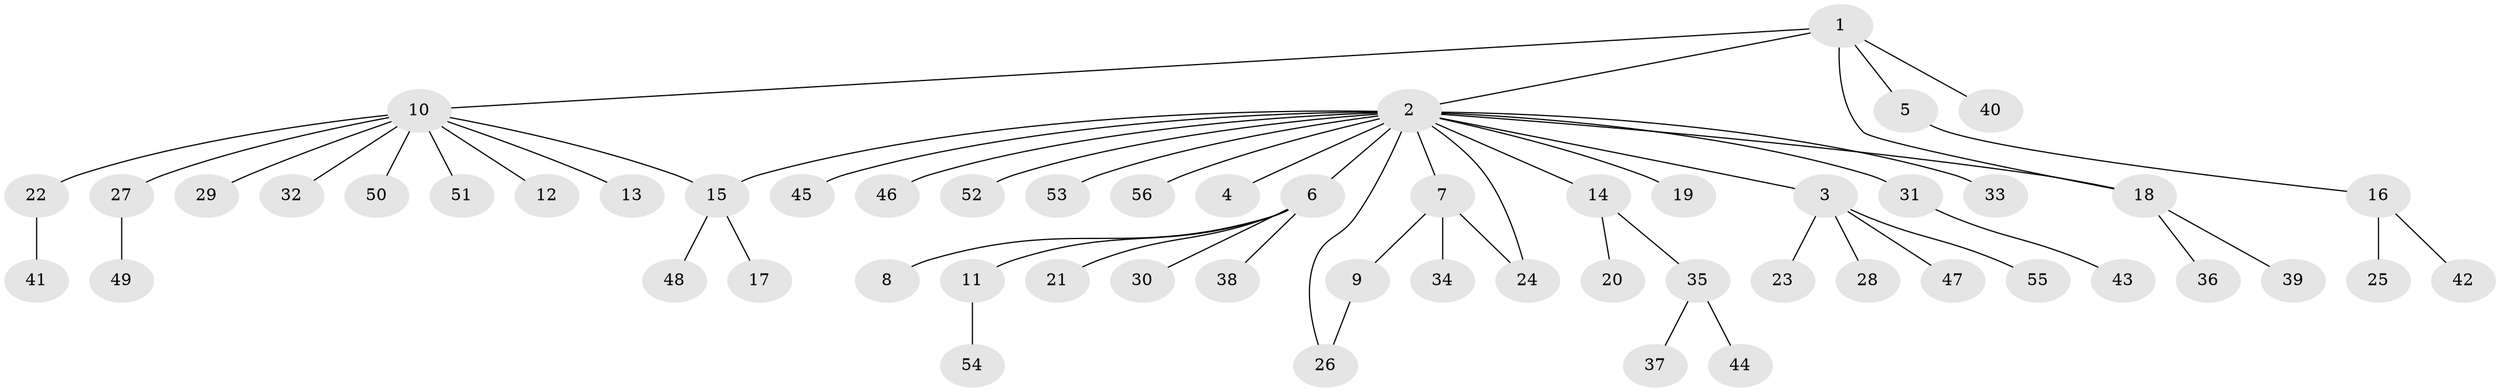 // coarse degree distribution, {5: 0.045454545454545456, 2: 0.045454545454545456, 16: 0.045454545454545456, 1: 0.8636363636363636}
// Generated by graph-tools (version 1.1) at 2025/50/03/04/25 21:50:13]
// undirected, 56 vertices, 59 edges
graph export_dot {
graph [start="1"]
  node [color=gray90,style=filled];
  1;
  2;
  3;
  4;
  5;
  6;
  7;
  8;
  9;
  10;
  11;
  12;
  13;
  14;
  15;
  16;
  17;
  18;
  19;
  20;
  21;
  22;
  23;
  24;
  25;
  26;
  27;
  28;
  29;
  30;
  31;
  32;
  33;
  34;
  35;
  36;
  37;
  38;
  39;
  40;
  41;
  42;
  43;
  44;
  45;
  46;
  47;
  48;
  49;
  50;
  51;
  52;
  53;
  54;
  55;
  56;
  1 -- 2;
  1 -- 5;
  1 -- 10;
  1 -- 18;
  1 -- 40;
  2 -- 3;
  2 -- 4;
  2 -- 6;
  2 -- 7;
  2 -- 14;
  2 -- 15;
  2 -- 18;
  2 -- 19;
  2 -- 24;
  2 -- 26;
  2 -- 31;
  2 -- 33;
  2 -- 45;
  2 -- 46;
  2 -- 52;
  2 -- 53;
  2 -- 56;
  3 -- 23;
  3 -- 28;
  3 -- 47;
  3 -- 55;
  5 -- 16;
  6 -- 8;
  6 -- 11;
  6 -- 21;
  6 -- 30;
  6 -- 38;
  7 -- 9;
  7 -- 24;
  7 -- 34;
  9 -- 26;
  10 -- 12;
  10 -- 13;
  10 -- 15;
  10 -- 22;
  10 -- 27;
  10 -- 29;
  10 -- 32;
  10 -- 50;
  10 -- 51;
  11 -- 54;
  14 -- 20;
  14 -- 35;
  15 -- 17;
  15 -- 48;
  16 -- 25;
  16 -- 42;
  18 -- 36;
  18 -- 39;
  22 -- 41;
  27 -- 49;
  31 -- 43;
  35 -- 37;
  35 -- 44;
}
